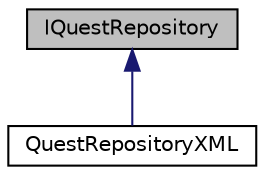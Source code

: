 digraph "IQuestRepository"
{
  edge [fontname="Helvetica",fontsize="10",labelfontname="Helvetica",labelfontsize="10"];
  node [fontname="Helvetica",fontsize="10",shape=record];
  Node0 [label="IQuestRepository",height=0.2,width=0.4,color="black", fillcolor="grey75", style="filled", fontcolor="black"];
  Node0 -> Node1 [dir="back",color="midnightblue",fontsize="10",style="solid",fontname="Helvetica"];
  Node1 [label="QuestRepositoryXML",height=0.2,width=0.4,color="black", fillcolor="white", style="filled",URL="$class_quest_repository_x_m_l.html",tooltip="Developed by: Peao (rngs); Quest repository XML. "];
}
